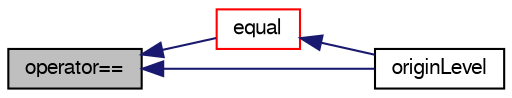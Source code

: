 digraph "operator=="
{
  bgcolor="transparent";
  edge [fontname="FreeSans",fontsize="10",labelfontname="FreeSans",labelfontsize="10"];
  node [fontname="FreeSans",fontsize="10",shape=record];
  rankdir="LR";
  Node879 [label="operator==",height=0.2,width=0.4,color="black", fillcolor="grey75", style="filled", fontcolor="black"];
  Node879 -> Node880 [dir="back",color="midnightblue",fontsize="10",style="solid",fontname="FreeSans"];
  Node880 [label="equal",height=0.2,width=0.4,color="red",URL="$a21686.html#aee2f8964c0ed4d11541bf44a1cfae332",tooltip="Same (like operator==) "];
  Node880 -> Node881 [dir="back",color="midnightblue",fontsize="10",style="solid",fontname="FreeSans"];
  Node881 [label="originLevel",height=0.2,width=0.4,color="black",URL="$a21686.html#a401e7a24dbc520b869aaa022e8b6ff58"];
  Node879 -> Node881 [dir="back",color="midnightblue",fontsize="10",style="solid",fontname="FreeSans"];
}
